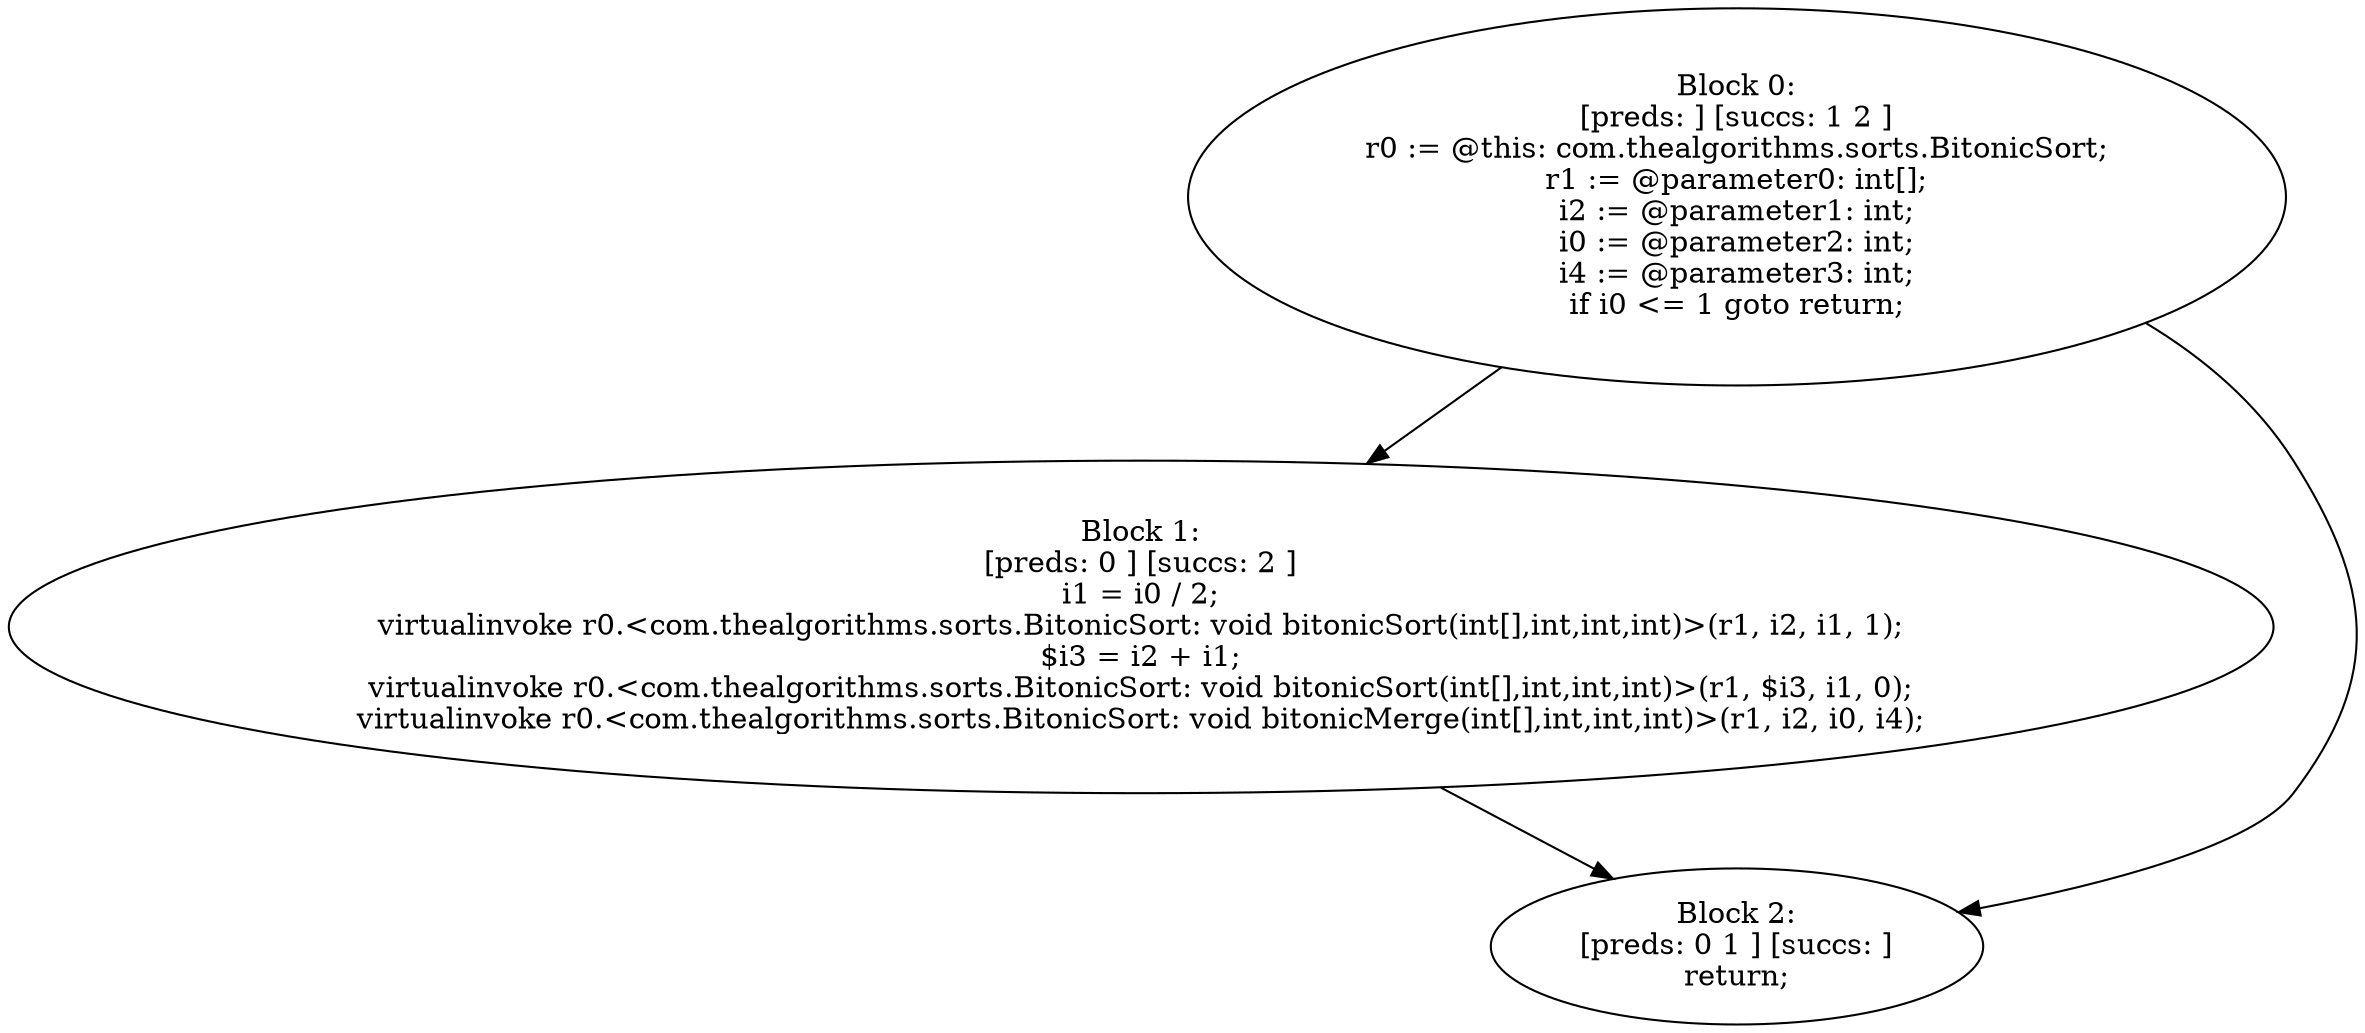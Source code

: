 digraph "unitGraph" {
    "Block 0:
[preds: ] [succs: 1 2 ]
r0 := @this: com.thealgorithms.sorts.BitonicSort;
r1 := @parameter0: int[];
i2 := @parameter1: int;
i0 := @parameter2: int;
i4 := @parameter3: int;
if i0 <= 1 goto return;
"
    "Block 1:
[preds: 0 ] [succs: 2 ]
i1 = i0 / 2;
virtualinvoke r0.<com.thealgorithms.sorts.BitonicSort: void bitonicSort(int[],int,int,int)>(r1, i2, i1, 1);
$i3 = i2 + i1;
virtualinvoke r0.<com.thealgorithms.sorts.BitonicSort: void bitonicSort(int[],int,int,int)>(r1, $i3, i1, 0);
virtualinvoke r0.<com.thealgorithms.sorts.BitonicSort: void bitonicMerge(int[],int,int,int)>(r1, i2, i0, i4);
"
    "Block 2:
[preds: 0 1 ] [succs: ]
return;
"
    "Block 0:
[preds: ] [succs: 1 2 ]
r0 := @this: com.thealgorithms.sorts.BitonicSort;
r1 := @parameter0: int[];
i2 := @parameter1: int;
i0 := @parameter2: int;
i4 := @parameter3: int;
if i0 <= 1 goto return;
"->"Block 1:
[preds: 0 ] [succs: 2 ]
i1 = i0 / 2;
virtualinvoke r0.<com.thealgorithms.sorts.BitonicSort: void bitonicSort(int[],int,int,int)>(r1, i2, i1, 1);
$i3 = i2 + i1;
virtualinvoke r0.<com.thealgorithms.sorts.BitonicSort: void bitonicSort(int[],int,int,int)>(r1, $i3, i1, 0);
virtualinvoke r0.<com.thealgorithms.sorts.BitonicSort: void bitonicMerge(int[],int,int,int)>(r1, i2, i0, i4);
";
    "Block 0:
[preds: ] [succs: 1 2 ]
r0 := @this: com.thealgorithms.sorts.BitonicSort;
r1 := @parameter0: int[];
i2 := @parameter1: int;
i0 := @parameter2: int;
i4 := @parameter3: int;
if i0 <= 1 goto return;
"->"Block 2:
[preds: 0 1 ] [succs: ]
return;
";
    "Block 1:
[preds: 0 ] [succs: 2 ]
i1 = i0 / 2;
virtualinvoke r0.<com.thealgorithms.sorts.BitonicSort: void bitonicSort(int[],int,int,int)>(r1, i2, i1, 1);
$i3 = i2 + i1;
virtualinvoke r0.<com.thealgorithms.sorts.BitonicSort: void bitonicSort(int[],int,int,int)>(r1, $i3, i1, 0);
virtualinvoke r0.<com.thealgorithms.sorts.BitonicSort: void bitonicMerge(int[],int,int,int)>(r1, i2, i0, i4);
"->"Block 2:
[preds: 0 1 ] [succs: ]
return;
";
}
